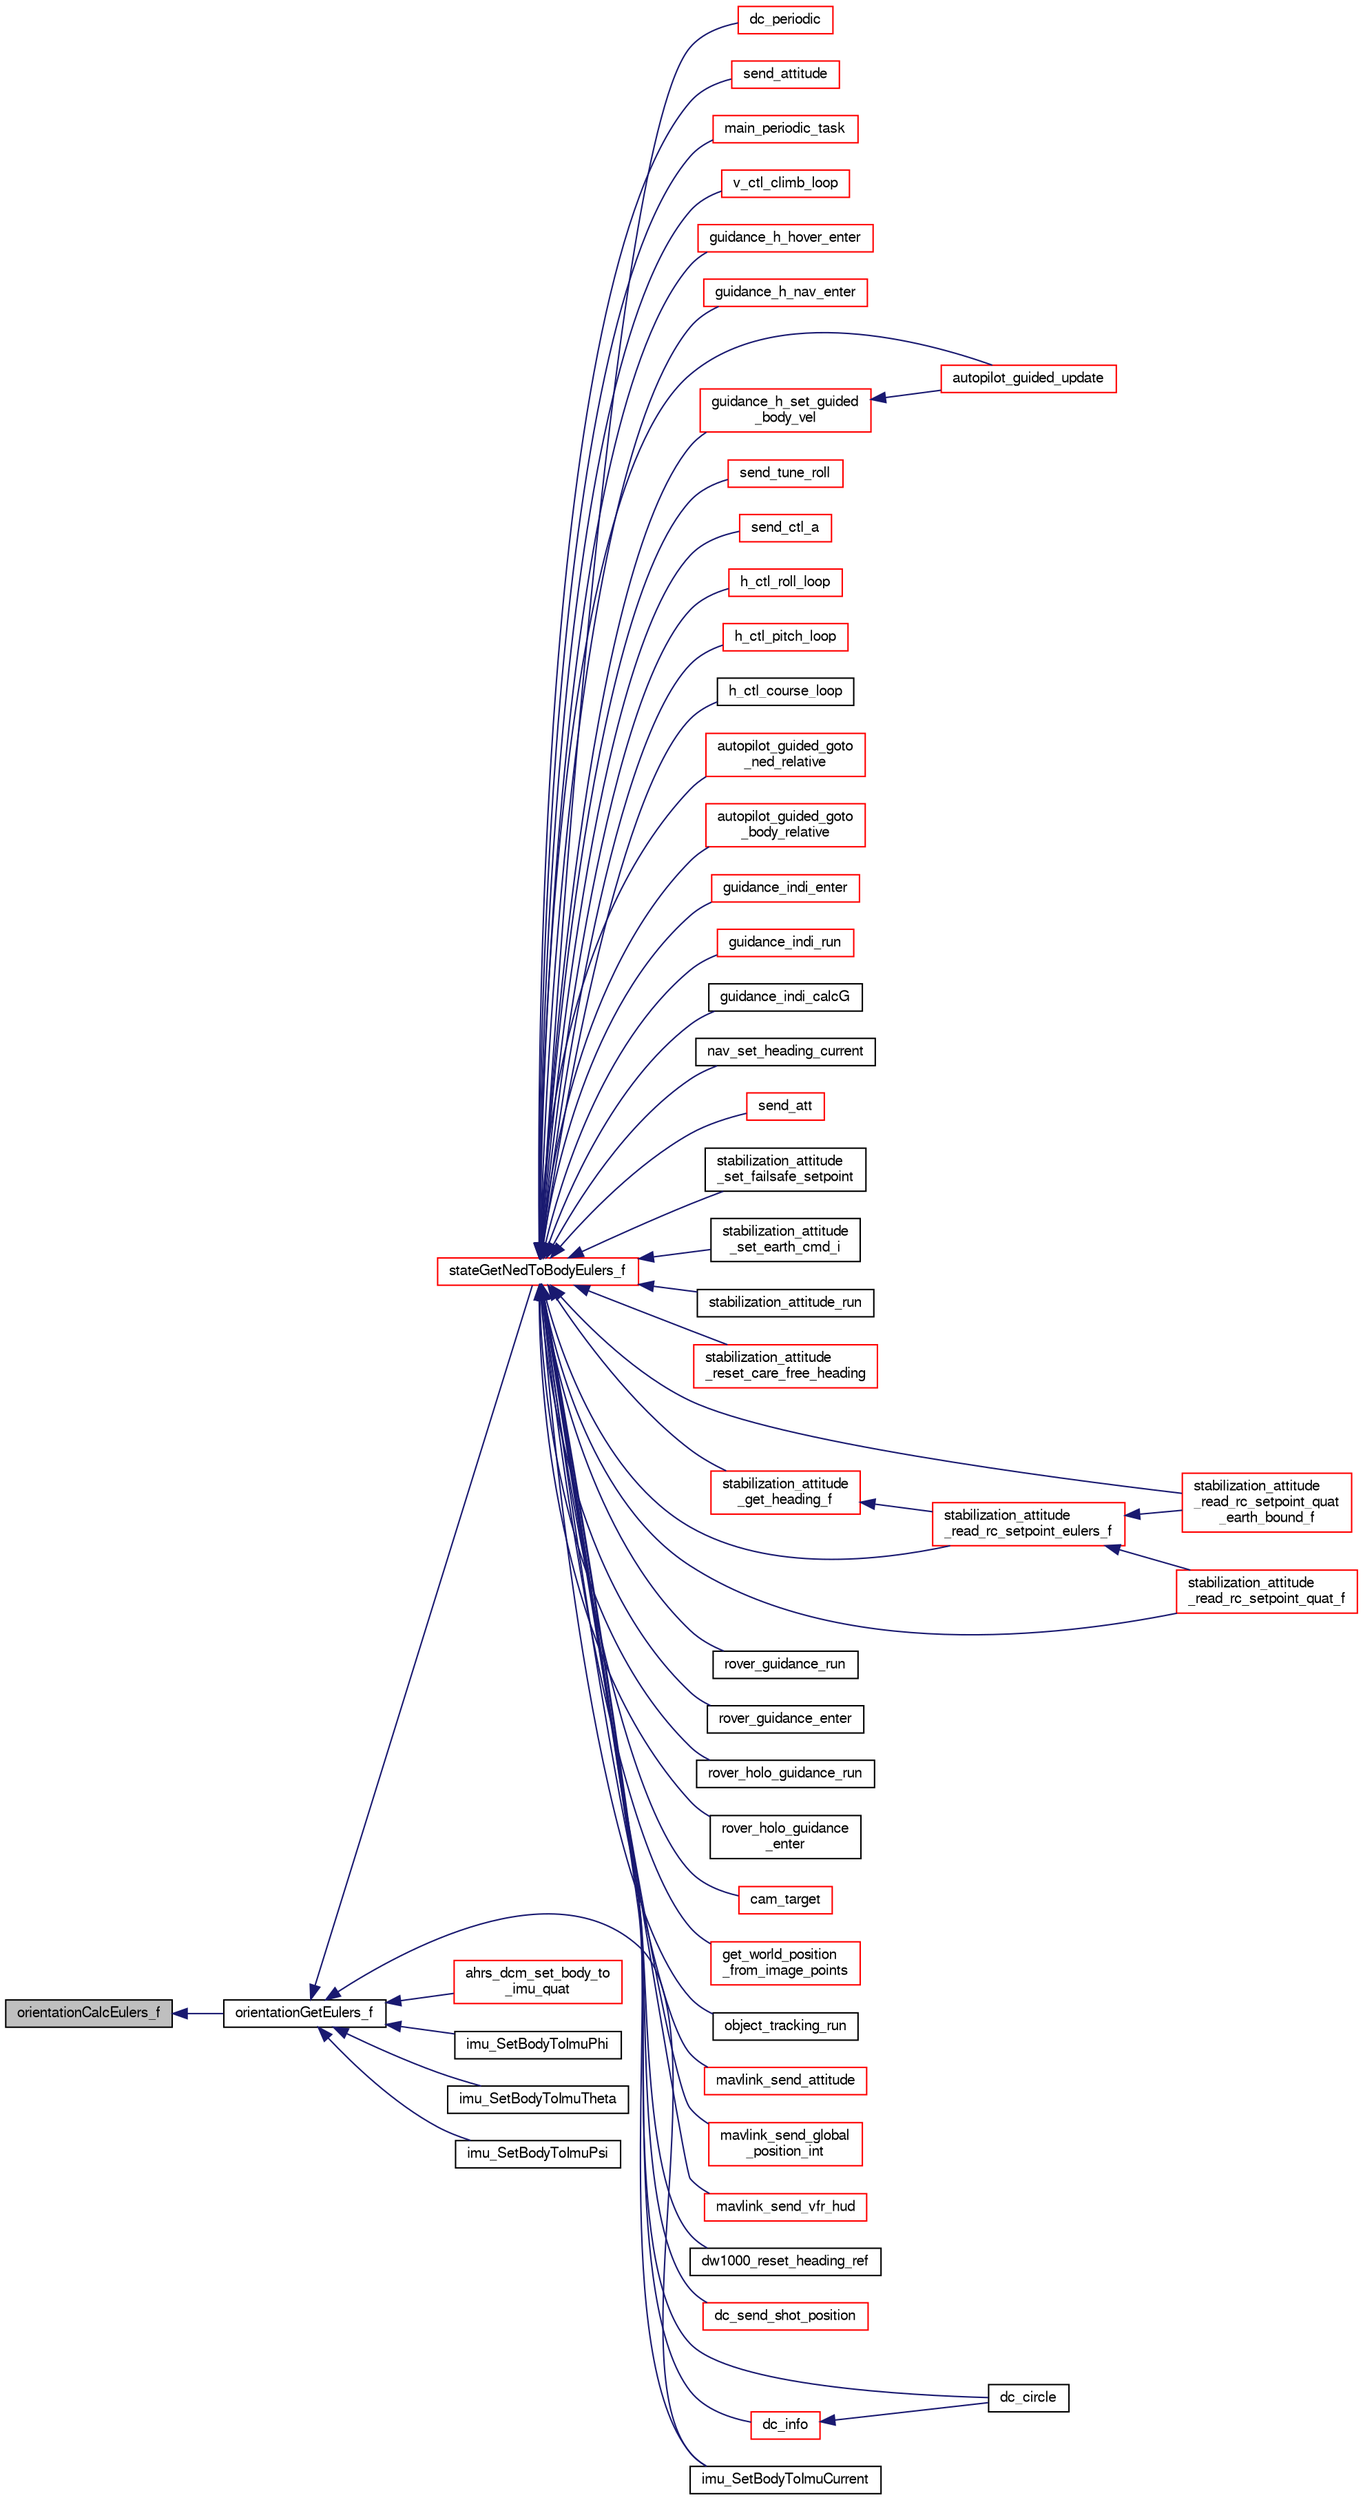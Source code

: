 digraph "orientationCalcEulers_f"
{
  edge [fontname="FreeSans",fontsize="10",labelfontname="FreeSans",labelfontsize="10"];
  node [fontname="FreeSans",fontsize="10",shape=record];
  rankdir="LR";
  Node1 [label="orientationCalcEulers_f",height=0.2,width=0.4,color="black", fillcolor="grey75", style="filled", fontcolor="black"];
  Node1 -> Node2 [dir="back",color="midnightblue",fontsize="10",style="solid",fontname="FreeSans"];
  Node2 [label="orientationGetEulers_f",height=0.2,width=0.4,color="black", fillcolor="white", style="filled",URL="$group__math__orientation__representation.html#gaaae3838d0b45682d48257d5dbfff3030",tooltip="Get vehicle body attitude euler angles (float). "];
  Node2 -> Node3 [dir="back",color="midnightblue",fontsize="10",style="solid",fontname="FreeSans"];
  Node3 [label="stateGetNedToBodyEulers_f",height=0.2,width=0.4,color="red", fillcolor="white", style="filled",URL="$group__state__attitude.html#ga9a5e6bac6e7d78e1b33430e73344615b",tooltip="Get vehicle body attitude euler angles (float). "];
  Node3 -> Node4 [dir="back",color="midnightblue",fontsize="10",style="solid",fontname="FreeSans"];
  Node4 [label="send_attitude",height=0.2,width=0.4,color="red", fillcolor="white", style="filled",URL="$autopilot_8c.html#a468116423cf6003ebcd0c632cd976c02"];
  Node3 -> Node5 [dir="back",color="midnightblue",fontsize="10",style="solid",fontname="FreeSans"];
  Node5 [label="main_periodic_task",height=0.2,width=0.4,color="red", fillcolor="white", style="filled",URL="$demo__ahrs__actuators_8c.html#a791eaf74023b4de8d10fbfe0de040ed8"];
  Node3 -> Node6 [dir="back",color="midnightblue",fontsize="10",style="solid",fontname="FreeSans"];
  Node6 [label="v_ctl_climb_loop",height=0.2,width=0.4,color="red", fillcolor="white", style="filled",URL="$guidance__common_8h.html#a38f0bbceda8812281fc650c2c1aac6c8",tooltip="Auto-throttle inner loop. "];
  Node3 -> Node7 [dir="back",color="midnightblue",fontsize="10",style="solid",fontname="FreeSans"];
  Node7 [label="guidance_h_hover_enter",height=0.2,width=0.4,color="red", fillcolor="white", style="filled",URL="$rotorcraft_2guidance_2guidance__h_8h.html#a32c1c61b5aa933b712fd75a1a9bdc162"];
  Node3 -> Node8 [dir="back",color="midnightblue",fontsize="10",style="solid",fontname="FreeSans"];
  Node8 [label="guidance_h_nav_enter",height=0.2,width=0.4,color="red", fillcolor="white", style="filled",URL="$rotorcraft_2guidance_2guidance__h_8h.html#aaecb10d1d18788c0de654dd479441b20"];
  Node3 -> Node9 [dir="back",color="midnightblue",fontsize="10",style="solid",fontname="FreeSans"];
  Node9 [label="guidance_h_set_guided\l_body_vel",height=0.2,width=0.4,color="red", fillcolor="white", style="filled",URL="$rotorcraft_2guidance_2guidance__h_8h.html#ae192e6147e70b8acc536020ece52714b",tooltip="Set body relative horizontal velocity setpoint in GUIDED mode. "];
  Node9 -> Node10 [dir="back",color="midnightblue",fontsize="10",style="solid",fontname="FreeSans"];
  Node10 [label="autopilot_guided_update",height=0.2,width=0.4,color="red", fillcolor="white", style="filled",URL="$autopilot__guided_8h.html#a07ce763874e77faf62f5c9506bdad43d",tooltip="Set guided setpoints using flag mask in GUIDED mode. "];
  Node3 -> Node11 [dir="back",color="midnightblue",fontsize="10",style="solid",fontname="FreeSans"];
  Node11 [label="send_tune_roll",height=0.2,width=0.4,color="red", fillcolor="white", style="filled",URL="$stabilization__adaptive_8c.html#a0c11799df47100d31f44a50bb3e16bce"];
  Node3 -> Node12 [dir="back",color="midnightblue",fontsize="10",style="solid",fontname="FreeSans"];
  Node12 [label="send_ctl_a",height=0.2,width=0.4,color="red", fillcolor="white", style="filled",URL="$stabilization__adaptive_8c.html#a3cc410a3b9183b93302a2a71906a6455"];
  Node3 -> Node13 [dir="back",color="midnightblue",fontsize="10",style="solid",fontname="FreeSans"];
  Node13 [label="h_ctl_roll_loop",height=0.2,width=0.4,color="red", fillcolor="white", style="filled",URL="$stabilization__adaptive_8c.html#a56e08c7c847634b91bec39dc929ade80"];
  Node3 -> Node14 [dir="back",color="midnightblue",fontsize="10",style="solid",fontname="FreeSans"];
  Node14 [label="h_ctl_pitch_loop",height=0.2,width=0.4,color="red", fillcolor="white", style="filled",URL="$stabilization__adaptive_8c.html#a10c9851e192217d5a4e7b6dc98e16c2d"];
  Node3 -> Node15 [dir="back",color="midnightblue",fontsize="10",style="solid",fontname="FreeSans"];
  Node15 [label="h_ctl_course_loop",height=0.2,width=0.4,color="black", fillcolor="white", style="filled",URL="$stabilization__attitude_8c.html#a02ae04f0f1bbe7588572e87e3dadb381"];
  Node3 -> Node16 [dir="back",color="midnightblue",fontsize="10",style="solid",fontname="FreeSans"];
  Node16 [label="autopilot_guided_goto\l_ned_relative",height=0.2,width=0.4,color="red", fillcolor="white", style="filled",URL="$autopilot__guided_8h.html#a32b83e461c091c64ffa38e4f08f6a312",tooltip="Set position and heading setpoints wrt. "];
  Node3 -> Node17 [dir="back",color="midnightblue",fontsize="10",style="solid",fontname="FreeSans"];
  Node17 [label="autopilot_guided_goto\l_body_relative",height=0.2,width=0.4,color="red", fillcolor="white", style="filled",URL="$autopilot__guided_8h.html#acb5ff8d624f7583075e58303f46b9890",tooltip="Set position and heading setpoints wrt. "];
  Node3 -> Node10 [dir="back",color="midnightblue",fontsize="10",style="solid",fontname="FreeSans"];
  Node3 -> Node18 [dir="back",color="midnightblue",fontsize="10",style="solid",fontname="FreeSans"];
  Node18 [label="guidance_indi_enter",height=0.2,width=0.4,color="red", fillcolor="white", style="filled",URL="$guidance__indi__hybrid_8h.html#a638dd6a545987ce3e0a8c8cef1e3481c",tooltip="Call upon entering indi guidance. "];
  Node3 -> Node19 [dir="back",color="midnightblue",fontsize="10",style="solid",fontname="FreeSans"];
  Node19 [label="guidance_indi_run",height=0.2,width=0.4,color="red", fillcolor="white", style="filled",URL="$guidance__indi__hybrid_8h.html#afa3b5095f6b5beadbb8662d3b3519bc9"];
  Node3 -> Node20 [dir="back",color="midnightblue",fontsize="10",style="solid",fontname="FreeSans"];
  Node20 [label="guidance_indi_calcG",height=0.2,width=0.4,color="black", fillcolor="white", style="filled",URL="$guidance__indi_8c.html#a600398d034a7f118b5f97390c6c0c333"];
  Node3 -> Node21 [dir="back",color="midnightblue",fontsize="10",style="solid",fontname="FreeSans"];
  Node21 [label="nav_set_heading_current",height=0.2,width=0.4,color="black", fillcolor="white", style="filled",URL="$rover_2navigation_8c.html#a206d573ce2ca1d37d70cbe4febdd99b3",tooltip="Set heading to the current yaw angle. "];
  Node3 -> Node22 [dir="back",color="midnightblue",fontsize="10",style="solid",fontname="FreeSans"];
  Node22 [label="send_att",height=0.2,width=0.4,color="red", fillcolor="white", style="filled",URL="$stabilization__attitude__euler__float_8c.html#ae9244e1c3c685a32cc7ac97134ea6f6d"];
  Node3 -> Node23 [dir="back",color="midnightblue",fontsize="10",style="solid",fontname="FreeSans"];
  Node23 [label="stabilization_attitude\l_set_failsafe_setpoint",height=0.2,width=0.4,color="black", fillcolor="white", style="filled",URL="$stabilization__attitude__euler__float_8c.html#a5a2d8d3947ba9cdc571cea5778c93f4a"];
  Node3 -> Node24 [dir="back",color="midnightblue",fontsize="10",style="solid",fontname="FreeSans"];
  Node24 [label="stabilization_attitude\l_set_earth_cmd_i",height=0.2,width=0.4,color="black", fillcolor="white", style="filled",URL="$stabilization__attitude__euler__float_8c.html#ada3ef183c206d08fd0a902adc118f542"];
  Node3 -> Node25 [dir="back",color="midnightblue",fontsize="10",style="solid",fontname="FreeSans"];
  Node25 [label="stabilization_attitude_run",height=0.2,width=0.4,color="black", fillcolor="white", style="filled",URL="$stabilization__attitude__euler__float_8c.html#add1138c9aae1adaafdb42ddf2f0c039a"];
  Node3 -> Node26 [dir="back",color="midnightblue",fontsize="10",style="solid",fontname="FreeSans"];
  Node26 [label="stabilization_attitude\l_reset_care_free_heading",height=0.2,width=0.4,color="red", fillcolor="white", style="filled",URL="$stabilization__attitude__rc__setpoint_8h.html#abdf70201d8682a7d5b567fc6f3790063",tooltip="reset the heading for care-free mode to current heading "];
  Node3 -> Node27 [dir="back",color="midnightblue",fontsize="10",style="solid",fontname="FreeSans"];
  Node27 [label="stabilization_attitude\l_get_heading_f",height=0.2,width=0.4,color="red", fillcolor="white", style="filled",URL="$stabilization__attitude__rc__setpoint_8h.html#aef31d05722347c8213ef503f5c6f1113"];
  Node27 -> Node28 [dir="back",color="midnightblue",fontsize="10",style="solid",fontname="FreeSans"];
  Node28 [label="stabilization_attitude\l_read_rc_setpoint_eulers_f",height=0.2,width=0.4,color="red", fillcolor="white", style="filled",URL="$stabilization__attitude__rc__setpoint_8h.html#af0d1b8fcfd61727710cae059e8581fb1"];
  Node28 -> Node29 [dir="back",color="midnightblue",fontsize="10",style="solid",fontname="FreeSans"];
  Node29 [label="stabilization_attitude\l_read_rc_setpoint_quat\l_earth_bound_f",height=0.2,width=0.4,color="red", fillcolor="white", style="filled",URL="$stabilization__attitude__rc__setpoint_8h.html#a67c7c9ce5526222ceb3f422269fc8f47"];
  Node28 -> Node30 [dir="back",color="midnightblue",fontsize="10",style="solid",fontname="FreeSans"];
  Node30 [label="stabilization_attitude\l_read_rc_setpoint_quat_f",height=0.2,width=0.4,color="red", fillcolor="white", style="filled",URL="$stabilization__attitude__rc__setpoint_8h.html#a7e0d148d1e5210bb1b299163d77daa4a",tooltip="Read attitude setpoint from RC as quaternion Interprets the stick positions as axes. "];
  Node3 -> Node28 [dir="back",color="midnightblue",fontsize="10",style="solid",fontname="FreeSans"];
  Node3 -> Node30 [dir="back",color="midnightblue",fontsize="10",style="solid",fontname="FreeSans"];
  Node3 -> Node29 [dir="back",color="midnightblue",fontsize="10",style="solid",fontname="FreeSans"];
  Node3 -> Node31 [dir="back",color="midnightblue",fontsize="10",style="solid",fontname="FreeSans"];
  Node31 [label="rover_guidance_run",height=0.2,width=0.4,color="black", fillcolor="white", style="filled",URL="$rover__guidance_8h.html#a1c5d14152545935d78448eae5d0a6b6d"];
  Node3 -> Node32 [dir="back",color="midnightblue",fontsize="10",style="solid",fontname="FreeSans"];
  Node32 [label="rover_guidance_enter",height=0.2,width=0.4,color="black", fillcolor="white", style="filled",URL="$rover__guidance_8h.html#a4db8bb1975e15df2fc7918173c74d874"];
  Node3 -> Node33 [dir="back",color="midnightblue",fontsize="10",style="solid",fontname="FreeSans"];
  Node33 [label="rover_holo_guidance_run",height=0.2,width=0.4,color="black", fillcolor="white", style="filled",URL="$rover__guidance__holonomic_8h.html#a714eebb049eb159d6b28ae3118c7d2c3"];
  Node3 -> Node34 [dir="back",color="midnightblue",fontsize="10",style="solid",fontname="FreeSans"];
  Node34 [label="rover_holo_guidance\l_enter",height=0.2,width=0.4,color="black", fillcolor="white", style="filled",URL="$rover__guidance__holonomic_8h.html#ad1c07ff189eca88f4260899cf80a6d0c"];
  Node3 -> Node35 [dir="back",color="midnightblue",fontsize="10",style="solid",fontname="FreeSans"];
  Node35 [label="cam_target",height=0.2,width=0.4,color="red", fillcolor="white", style="filled",URL="$cam_8c.html#aab3da8ed719ee01699f50450b3df3b13",tooltip="Computes the right angles from target_x, target_y, target_alt. "];
  Node3 -> Node36 [dir="back",color="midnightblue",fontsize="10",style="solid",fontname="FreeSans"];
  Node36 [label="get_world_position\l_from_image_points",height=0.2,width=0.4,color="red", fillcolor="white", style="filled",URL="$PnP__AHRS_8h.html#a30f92e7ee757f2657644e0df845ff43a",tooltip="Get the world position of the camera, given image coordinates and corresponding world coordinates..."];
  Node3 -> Node37 [dir="back",color="midnightblue",fontsize="10",style="solid",fontname="FreeSans"];
  Node37 [label="object_tracking_run",height=0.2,width=0.4,color="black", fillcolor="white", style="filled",URL="$object__tracking_8h.html#abc55c61a0ead3db0d15a2939ec909fa4",tooltip="run function "];
  Node3 -> Node38 [dir="back",color="midnightblue",fontsize="10",style="solid",fontname="FreeSans"];
  Node38 [label="mavlink_send_attitude",height=0.2,width=0.4,color="red", fillcolor="white", style="filled",URL="$mavlink_8c.html#acf9dbe1c46aa63331ca93c34f1a73a9a",tooltip="Send the attitude. "];
  Node3 -> Node39 [dir="back",color="midnightblue",fontsize="10",style="solid",fontname="FreeSans"];
  Node39 [label="mavlink_send_global\l_position_int",height=0.2,width=0.4,color="red", fillcolor="white", style="filled",URL="$mavlink_8c.html#a69b29097db843b873c8b348c837cfd03"];
  Node3 -> Node40 [dir="back",color="midnightblue",fontsize="10",style="solid",fontname="FreeSans"];
  Node40 [label="mavlink_send_vfr_hud",height=0.2,width=0.4,color="red", fillcolor="white", style="filled",URL="$mavlink_8c.html#a8c8fd474a91b126a5f74296017672ddc",tooltip="Send Metrics typically displayed on a HUD for fixed wing aircraft. "];
  Node3 -> Node41 [dir="back",color="midnightblue",fontsize="10",style="solid",fontname="FreeSans"];
  Node41 [label="dw1000_reset_heading_ref",height=0.2,width=0.4,color="black", fillcolor="white", style="filled",URL="$dw1000__arduino_8h.html#abafdc9764fc8e346891fc6d215cc8d89",tooltip="Reset reference heading to current heading AHRS/INS should be aligned before calling this function..."];
  Node3 -> Node42 [dir="back",color="midnightblue",fontsize="10",style="solid",fontname="FreeSans"];
  Node42 [label="dc_send_shot_position",height=0.2,width=0.4,color="red", fillcolor="white", style="filled",URL="$dc_8h.html#aaf0625fed2e489322c40c4b2a1904e9a",tooltip="Send Down the coordinates of where the photo was taken. "];
  Node3 -> Node43 [dir="back",color="midnightblue",fontsize="10",style="solid",fontname="FreeSans"];
  Node43 [label="dc_info",height=0.2,width=0.4,color="red", fillcolor="white", style="filled",URL="$dc_8h.html#ab4b5d12f3c9829a0f0e538496ad5c547",tooltip="Send an info message. "];
  Node43 -> Node44 [dir="back",color="midnightblue",fontsize="10",style="solid",fontname="FreeSans"];
  Node44 [label="dc_circle",height=0.2,width=0.4,color="black", fillcolor="white", style="filled",URL="$dc_8h.html#ac1d419ec639ffd43193ebcbd6e1131c0",tooltip="Sets the dc control in circle mode. "];
  Node3 -> Node44 [dir="back",color="midnightblue",fontsize="10",style="solid",fontname="FreeSans"];
  Node3 -> Node45 [dir="back",color="midnightblue",fontsize="10",style="solid",fontname="FreeSans"];
  Node45 [label="dc_periodic",height=0.2,width=0.4,color="red", fillcolor="white", style="filled",URL="$dc_8h.html#a2a976ddc273dfdd99eb8638c364e9305",tooltip="periodic function "];
  Node3 -> Node46 [dir="back",color="midnightblue",fontsize="10",style="solid",fontname="FreeSans"];
  Node46 [label="imu_SetBodyToImuCurrent",height=0.2,width=0.4,color="black", fillcolor="white", style="filled",URL="$imu_8h.html#a931916ce562dfa28e02e0a6001dddc43"];
  Node2 -> Node47 [dir="back",color="midnightblue",fontsize="10",style="solid",fontname="FreeSans"];
  Node47 [label="ahrs_dcm_set_body_to\l_imu_quat",height=0.2,width=0.4,color="red", fillcolor="white", style="filled",URL="$ahrs__float__dcm_8h.html#afe8393fd937ef9065e871dc5623510f2"];
  Node2 -> Node48 [dir="back",color="midnightblue",fontsize="10",style="solid",fontname="FreeSans"];
  Node48 [label="imu_SetBodyToImuPhi",height=0.2,width=0.4,color="black", fillcolor="white", style="filled",URL="$imu_8h.html#ac50fba336ca2c337f240bab0db44f64e"];
  Node2 -> Node49 [dir="back",color="midnightblue",fontsize="10",style="solid",fontname="FreeSans"];
  Node49 [label="imu_SetBodyToImuTheta",height=0.2,width=0.4,color="black", fillcolor="white", style="filled",URL="$imu_8h.html#a3e25b56c5719a23e494568696083459e"];
  Node2 -> Node50 [dir="back",color="midnightblue",fontsize="10",style="solid",fontname="FreeSans"];
  Node50 [label="imu_SetBodyToImuPsi",height=0.2,width=0.4,color="black", fillcolor="white", style="filled",URL="$imu_8h.html#a88ec31da12a499ee7b47fe11b4ccfa4e"];
  Node2 -> Node46 [dir="back",color="midnightblue",fontsize="10",style="solid",fontname="FreeSans"];
}
